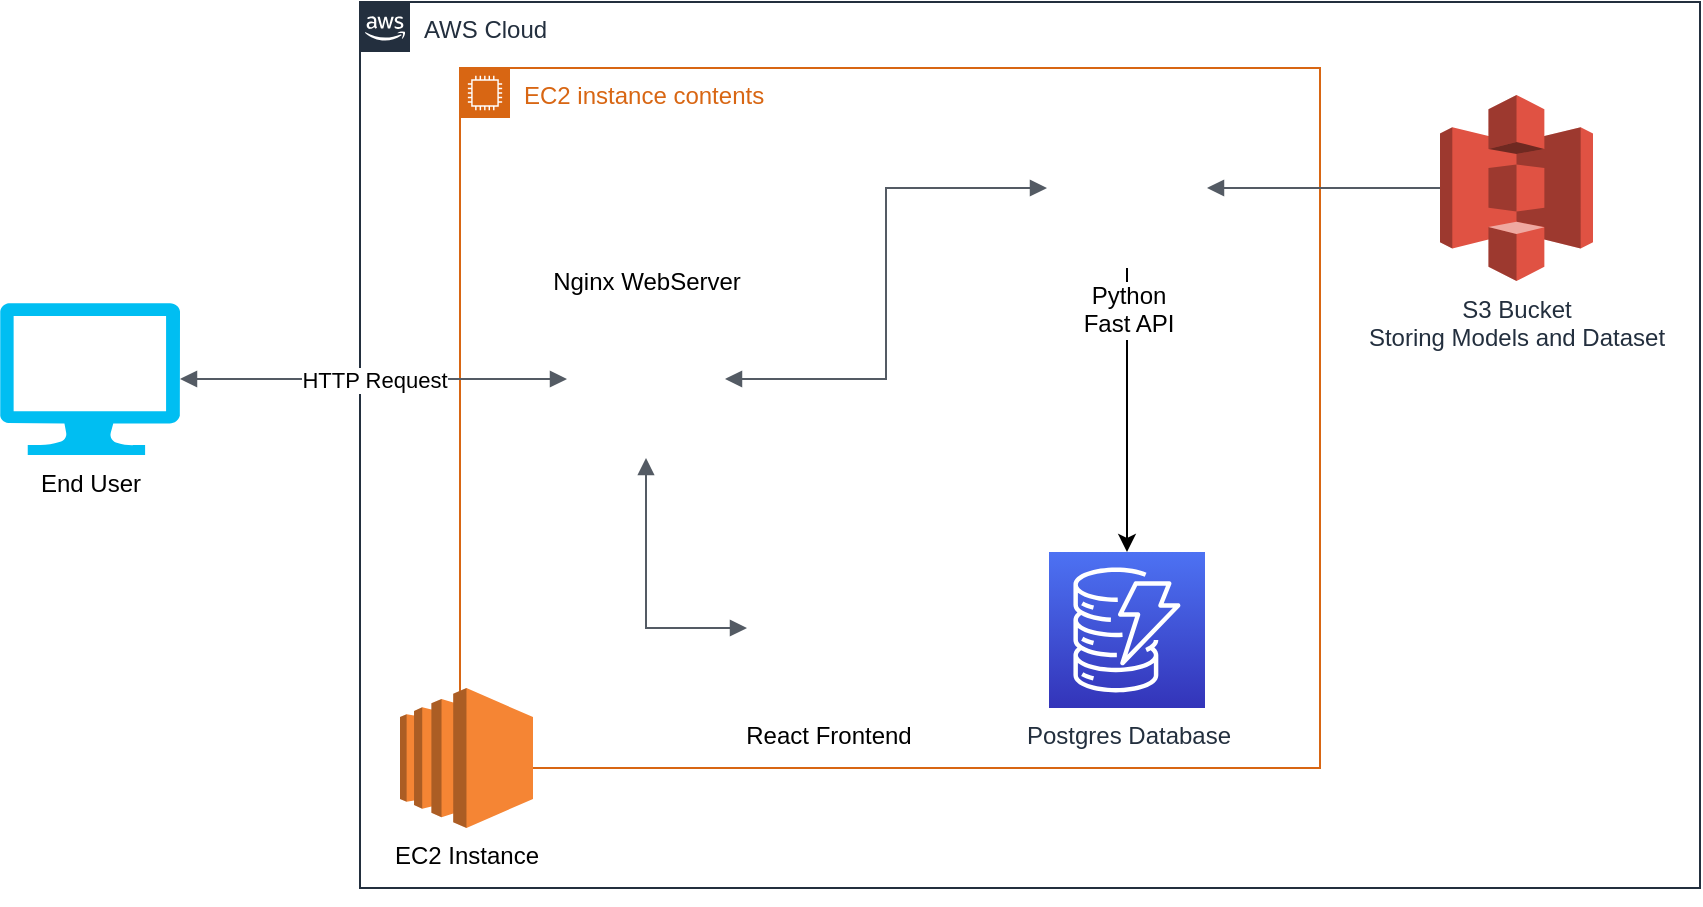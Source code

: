 <mxfile version="20.2.3" type="google"><diagram id="Ht1M8jgEwFfnCIfOTk4-" name="Page-1"><mxGraphModel grid="1" page="1" gridSize="10" guides="1" tooltips="1" connect="1" arrows="1" fold="1" pageScale="1" pageWidth="1169" pageHeight="827" math="0" shadow="0"><root><mxCell id="0"/><mxCell id="1" parent="0"/><mxCell id="UEzPUAAOIrF-is8g5C7q-154" value="AWS Cloud" style="points=[[0,0],[0.25,0],[0.5,0],[0.75,0],[1,0],[1,0.25],[1,0.5],[1,0.75],[1,1],[0.75,1],[0.5,1],[0.25,1],[0,1],[0,0.75],[0,0.5],[0,0.25]];outlineConnect=0;gradientColor=none;html=1;whiteSpace=wrap;fontSize=12;fontStyle=0;shape=mxgraph.aws4.group;grIcon=mxgraph.aws4.group_aws_cloud_alt;strokeColor=#232F3E;fillColor=none;verticalAlign=top;align=left;spacingLeft=30;fontColor=#232F3E;dashed=0;labelBackgroundColor=#ffffff;container=0;pointerEvents=0;collapsible=0;recursiveResize=0;" vertex="1" parent="1"><mxGeometry x="230" y="-713" width="670" height="443" as="geometry"/></mxCell><mxCell id="H3qF8X651k0IZmlzitEB-7" value="EC2 instance contents" style="points=[[0,0],[0.25,0],[0.5,0],[0.75,0],[1,0],[1,0.25],[1,0.5],[1,0.75],[1,1],[0.75,1],[0.5,1],[0.25,1],[0,1],[0,0.75],[0,0.5],[0,0.25]];outlineConnect=0;gradientColor=none;html=1;whiteSpace=wrap;fontSize=12;fontStyle=0;container=1;pointerEvents=0;collapsible=0;recursiveResize=0;shape=mxgraph.aws4.group;grIcon=mxgraph.aws4.group_ec2_instance_contents;strokeColor=#D86613;fillColor=none;verticalAlign=top;align=left;spacingLeft=30;fontColor=#D86613;dashed=0;" vertex="1" parent="1"><mxGeometry x="280" y="-680" width="430" height="350" as="geometry"/></mxCell><mxCell id="UEzPUAAOIrF-is8g5C7q-149" value="Postgres Database" style="outlineConnect=0;fontColor=#232F3E;gradientColor=#4D72F3;gradientDirection=north;fillColor=#3334B9;strokeColor=#ffffff;dashed=0;verticalLabelPosition=bottom;verticalAlign=top;align=center;html=1;fontSize=12;fontStyle=0;aspect=fixed;shape=mxgraph.aws4.resourceIcon;resIcon=mxgraph.aws4.dynamodb;labelBackgroundColor=#ffffff;" vertex="1" parent="H3qF8X651k0IZmlzitEB-7"><mxGeometry x="294.5" y="242" width="78" height="78" as="geometry"/></mxCell><mxCell id="H3qF8X651k0IZmlzitEB-8" value="Nginx WebServer" style="shape=image;html=1;verticalAlign=bottom;verticalLabelPosition=top;labelBackgroundColor=#ffffff;imageAspect=0;aspect=fixed;image=https://cdn1.iconfinder.com/data/icons/computer-hardware-cute-style-vol-2/52/server__database__data__storage__computer__webserver__electronic-128.png;labelPosition=center;align=center;" vertex="1" parent="H3qF8X651k0IZmlzitEB-7"><mxGeometry x="53.5" y="116" width="79" height="79" as="geometry"/></mxCell><mxCell id="H3qF8X651k0IZmlzitEB-18" style="edgeStyle=orthogonalEdgeStyle;rounded=0;orthogonalLoop=1;jettySize=auto;html=1;exitX=0.5;exitY=1;exitDx=0;exitDy=0;" edge="1" parent="H3qF8X651k0IZmlzitEB-7" source="H3qF8X651k0IZmlzitEB-14" target="UEzPUAAOIrF-is8g5C7q-149"><mxGeometry relative="1" as="geometry"/></mxCell><mxCell id="H3qF8X651k0IZmlzitEB-14" value="Python &lt;br&gt;Fast API" style="shape=image;html=1;verticalAlign=top;verticalLabelPosition=bottom;labelBackgroundColor=#ffffff;imageAspect=0;aspect=fixed;image=https://cdn1.iconfinder.com/data/icons/ionicons-fill-vol-2/512/logo-python-128.png" vertex="1" parent="H3qF8X651k0IZmlzitEB-7"><mxGeometry x="293.5" y="20" width="80" height="80" as="geometry"/></mxCell><mxCell id="H3qF8X651k0IZmlzitEB-15" value="React Frontend" style="shape=image;html=1;verticalAlign=top;verticalLabelPosition=bottom;labelBackgroundColor=#ffffff;imageAspect=0;aspect=fixed;image=https://cdn1.iconfinder.com/data/icons/unicons-line-vol-5/24/react-128.png" vertex="1" parent="H3qF8X651k0IZmlzitEB-7"><mxGeometry x="143.5" y="240" width="80" height="80" as="geometry"/></mxCell><mxCell id="H3qF8X651k0IZmlzitEB-20" value="" style="edgeStyle=orthogonalEdgeStyle;html=1;endArrow=block;elbow=vertical;startArrow=block;startFill=1;endFill=1;strokeColor=#545B64;rounded=0;exitX=1;exitY=0.5;exitDx=0;exitDy=0;entryX=0;entryY=0.5;entryDx=0;entryDy=0;" edge="1" parent="H3qF8X651k0IZmlzitEB-7" source="H3qF8X651k0IZmlzitEB-8" target="H3qF8X651k0IZmlzitEB-14"><mxGeometry width="100" relative="1" as="geometry"><mxPoint x="173.5" y="150" as="sourcePoint"/><mxPoint x="273.5" y="150" as="targetPoint"/></mxGeometry></mxCell><mxCell id="H3qF8X651k0IZmlzitEB-21" value="" style="edgeStyle=orthogonalEdgeStyle;html=1;endArrow=block;elbow=vertical;startArrow=block;startFill=1;endFill=1;strokeColor=#545B64;rounded=0;exitX=0.5;exitY=1;exitDx=0;exitDy=0;entryX=0;entryY=0.5;entryDx=0;entryDy=0;" edge="1" parent="H3qF8X651k0IZmlzitEB-7" source="H3qF8X651k0IZmlzitEB-8" target="H3qF8X651k0IZmlzitEB-15"><mxGeometry width="100" relative="1" as="geometry"><mxPoint x="163.5" y="240" as="sourcePoint"/><mxPoint x="263.5" y="240" as="targetPoint"/></mxGeometry></mxCell><mxCell id="H3qF8X651k0IZmlzitEB-4" value="End User" style="verticalLabelPosition=bottom;html=1;verticalAlign=top;align=center;strokeColor=none;fillColor=#00BEF2;shape=mxgraph.azure.computer;pointerEvents=1;" vertex="1" parent="1"><mxGeometry x="50" y="-562.5" width="90" height="76" as="geometry"/></mxCell><mxCell id="H3qF8X651k0IZmlzitEB-22" value="HTTP Request" style="edgeStyle=orthogonalEdgeStyle;html=1;endArrow=block;elbow=vertical;startArrow=block;startFill=1;endFill=1;strokeColor=#545B64;rounded=0;entryX=0;entryY=0.5;entryDx=0;entryDy=0;exitX=1;exitY=0.5;exitDx=0;exitDy=0;exitPerimeter=0;" edge="1" parent="1" source="H3qF8X651k0IZmlzitEB-4" target="H3qF8X651k0IZmlzitEB-8"><mxGeometry width="100" relative="1" as="geometry"><mxPoint x="430" y="-440" as="sourcePoint"/><mxPoint x="530" y="-440" as="targetPoint"/></mxGeometry></mxCell><mxCell id="H3qF8X651k0IZmlzitEB-30" value="&lt;span style=&quot;color: rgb(35, 47, 62);&quot;&gt;S3 Bucket&lt;/span&gt;&lt;br style=&quot;color: rgb(35, 47, 62);&quot;&gt;&lt;span style=&quot;color: rgb(35, 47, 62);&quot;&gt;Storing Models and Dataset&lt;/span&gt;" style="outlineConnect=0;dashed=0;verticalLabelPosition=bottom;verticalAlign=top;align=center;html=1;shape=mxgraph.aws3.s3;fillColor=#E05243;gradientColor=none;" vertex="1" parent="1"><mxGeometry x="770" y="-666.5" width="76.5" height="93" as="geometry"/></mxCell><mxCell id="H3qF8X651k0IZmlzitEB-33" value="" style="edgeStyle=orthogonalEdgeStyle;html=1;endArrow=none;elbow=vertical;startArrow=block;startFill=1;strokeColor=#545B64;rounded=0;exitX=1;exitY=0.5;exitDx=0;exitDy=0;entryX=0;entryY=0.5;entryDx=0;entryDy=0;entryPerimeter=0;" edge="1" parent="1" source="H3qF8X651k0IZmlzitEB-14" target="H3qF8X651k0IZmlzitEB-30"><mxGeometry width="100" relative="1" as="geometry"><mxPoint x="670" y="-614" as="sourcePoint"/><mxPoint x="770" y="-614" as="targetPoint"/></mxGeometry></mxCell><mxCell id="H3qF8X651k0IZmlzitEB-34" value="EC2 Instance" style="outlineConnect=0;dashed=0;verticalLabelPosition=bottom;verticalAlign=top;align=center;html=1;shape=mxgraph.aws3.ec2;fillColor=#F58534;gradientColor=none;" vertex="1" parent="1"><mxGeometry x="250" y="-370" width="66.5" height="70" as="geometry"/></mxCell><mxCell id="H3qF8X651k0IZmlzitEB-35" style="edgeStyle=none;rounded=0;orthogonalLoop=1;jettySize=auto;html=1;exitX=0;exitY=1;exitDx=0;exitDy=0;" edge="1" parent="1" source="UEzPUAAOIrF-is8g5C7q-154" target="UEzPUAAOIrF-is8g5C7q-154"><mxGeometry relative="1" as="geometry"/></mxCell></root></mxGraphModel></diagram></mxfile>